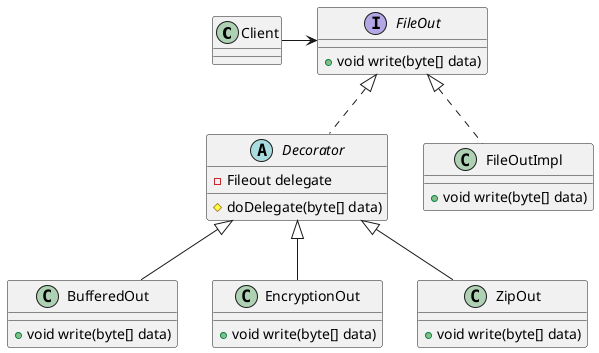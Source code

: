 @startuml

class Client { 

}

interface FileOut {
  +void write(byte[] data)
}

abstract class Decorator implements FileOut {
  -Fileout delegate
  #doDelegate(byte[] data)
}

class FileOutImpl implements FileOut {
  +void write(byte[] data)
}

class BufferedOut extends Decorator {
  +void write(byte[] data)
}

class EncryptionOut extends Decorator {
  +void write(byte[] data)
}

class ZipOut extends Decorator {
  +void write(byte[] data)
}

Client -right--> FileOut


@enduml